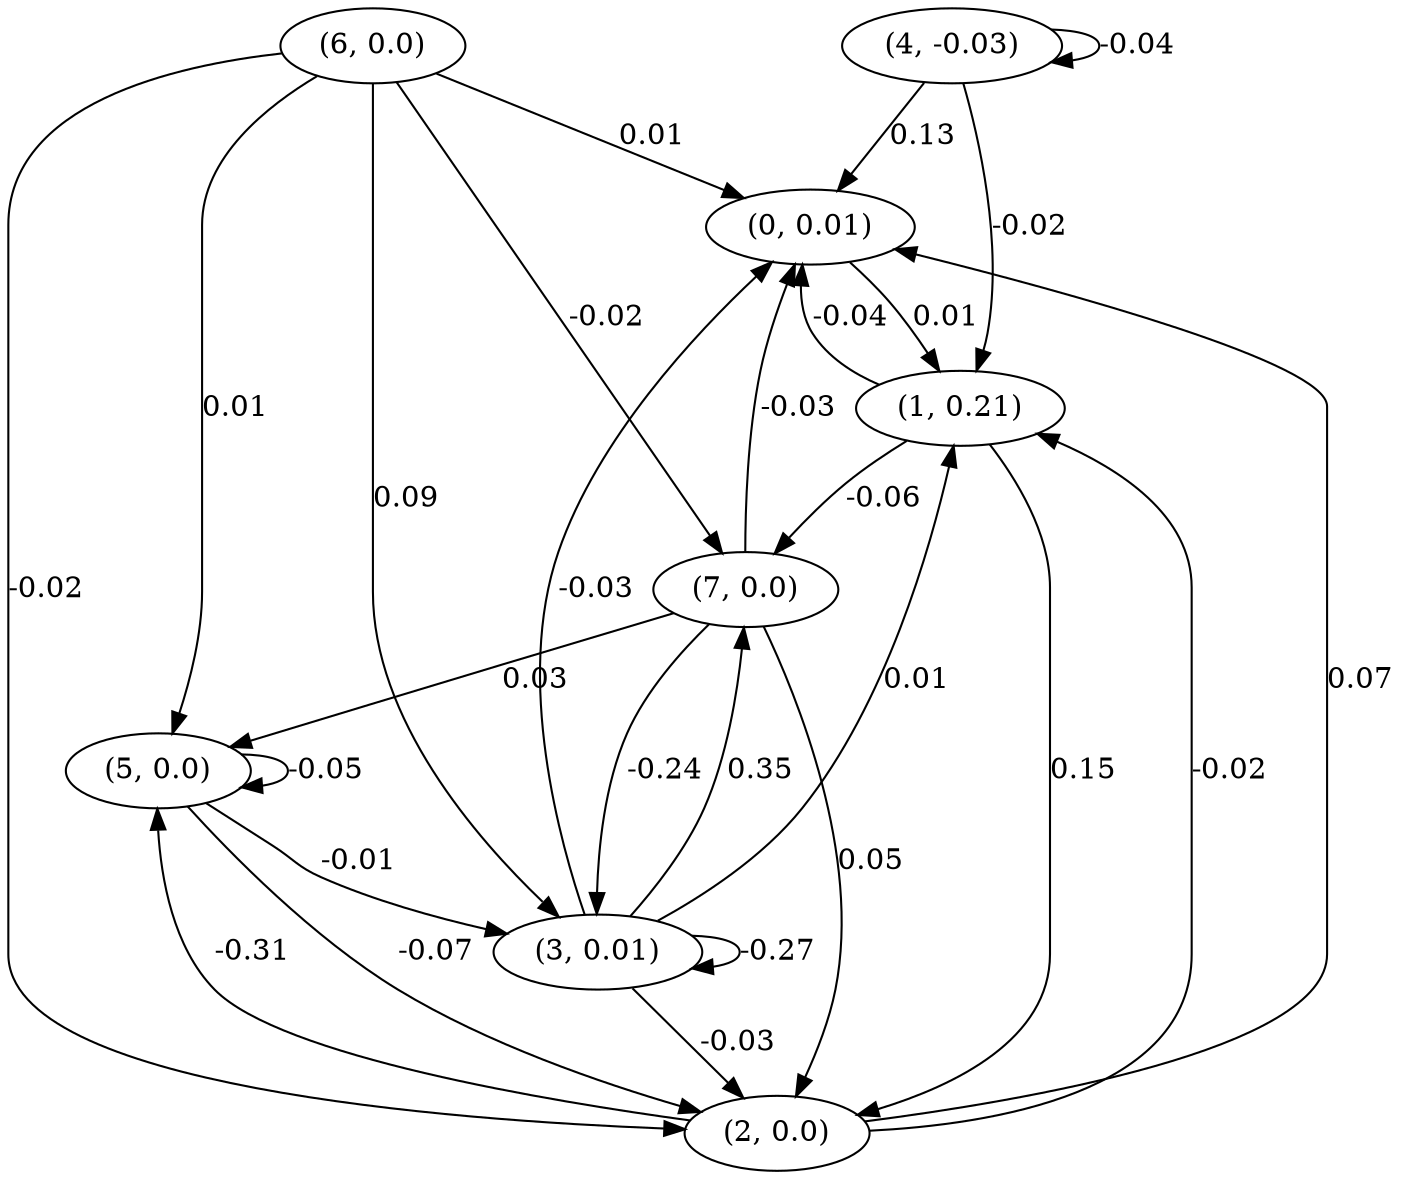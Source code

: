digraph {
    0 [ label = "(0, 0.01)" ]
    1 [ label = "(1, 0.21)" ]
    2 [ label = "(2, 0.0)" ]
    3 [ label = "(3, 0.01)" ]
    4 [ label = "(4, -0.03)" ]
    5 [ label = "(5, 0.0)" ]
    6 [ label = "(6, 0.0)" ]
    7 [ label = "(7, 0.0)" ]
    3 -> 3 [ label = "-0.27" ]
    4 -> 4 [ label = "-0.04" ]
    5 -> 5 [ label = "-0.05" ]
    1 -> 0 [ label = "-0.04" ]
    2 -> 0 [ label = "0.07" ]
    3 -> 0 [ label = "-0.03" ]
    4 -> 0 [ label = "0.13" ]
    6 -> 0 [ label = "0.01" ]
    7 -> 0 [ label = "-0.03" ]
    0 -> 1 [ label = "0.01" ]
    2 -> 1 [ label = "-0.02" ]
    3 -> 1 [ label = "0.01" ]
    4 -> 1 [ label = "-0.02" ]
    1 -> 2 [ label = "0.15" ]
    3 -> 2 [ label = "-0.03" ]
    5 -> 2 [ label = "-0.07" ]
    6 -> 2 [ label = "-0.02" ]
    7 -> 2 [ label = "0.05" ]
    5 -> 3 [ label = "-0.01" ]
    6 -> 3 [ label = "0.09" ]
    7 -> 3 [ label = "-0.24" ]
    2 -> 5 [ label = "-0.31" ]
    6 -> 5 [ label = "0.01" ]
    7 -> 5 [ label = "0.03" ]
    1 -> 7 [ label = "-0.06" ]
    3 -> 7 [ label = "0.35" ]
    6 -> 7 [ label = "-0.02" ]
}


